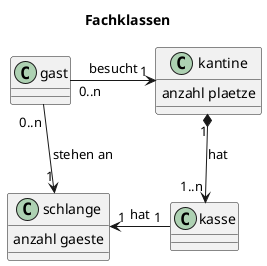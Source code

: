 @startuml

title Fachklassen

class kantine {
 anzahl plaetze
}

class gast

class schlange {
 anzahl gaeste
}

class kasse

gast "0..n" -right-> "1" kantine : besucht
kantine "1" *--> "1..n" kasse : hat
kasse "1" -left-> "1" schlange : hat
gast "0..n" --> "1" schlange : stehen an

@enduml

@startuml

title Use-Case

:system:

system -- (gast hinzufuegen)
system -- (gast entfernen)
system -- (anzahl gaeste in schlangen anzeigen)

@enduml

@startuml

title Softwarearchitektur

package Kantine {

  class kantine {
    kassen []
    anzahl_in_schlangen()
  }

  class schlange {
    add()
    remove()
    anzahl ro
  }
  class kasse {
    schlange
    kassieren()
  }
  note bottom of kasse
    kassieren entfernt 1 gast aus schlange
    schlange.remove()
  end note

  kantine *-right-> kasse
  kasse *-right-> schlange

}

package Controller {
  class controller {
    gast_hinzu()
  }
}

package View {
  class view {
    show()
  }
}

view -- kantine
controller -- kantine

@enduml
